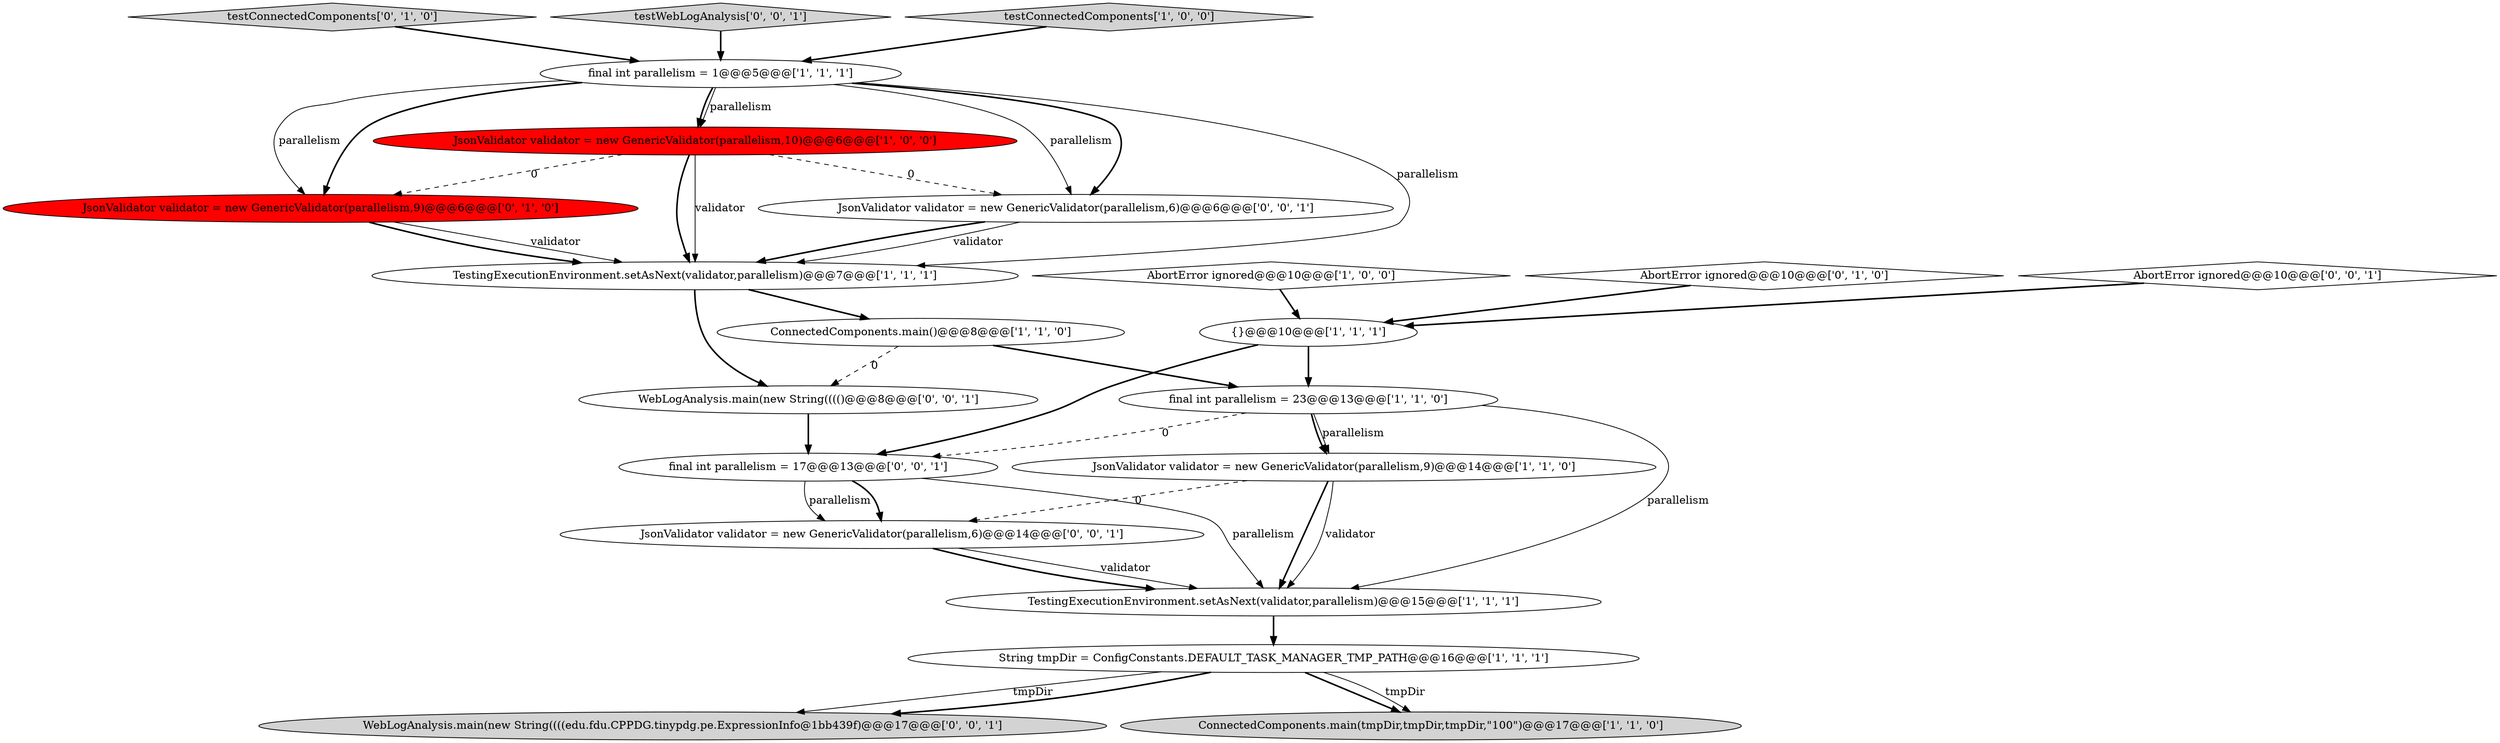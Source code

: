 digraph {
14 [style = filled, label = "JsonValidator validator = new GenericValidator(parallelism,9)@@@6@@@['0', '1', '0']", fillcolor = red, shape = ellipse image = "AAA1AAABBB2BBB"];
3 [style = filled, label = "final int parallelism = 23@@@13@@@['1', '1', '0']", fillcolor = white, shape = ellipse image = "AAA0AAABBB1BBB"];
7 [style = filled, label = "ConnectedComponents.main()@@@8@@@['1', '1', '0']", fillcolor = white, shape = ellipse image = "AAA0AAABBB1BBB"];
19 [style = filled, label = "WebLogAnalysis.main(new String((((edu.fdu.CPPDG.tinypdg.pe.ExpressionInfo@1bb439f)@@@17@@@['0', '0', '1']", fillcolor = lightgray, shape = ellipse image = "AAA0AAABBB3BBB"];
13 [style = filled, label = "testConnectedComponents['0', '1', '0']", fillcolor = lightgray, shape = diamond image = "AAA0AAABBB2BBB"];
20 [style = filled, label = "JsonValidator validator = new GenericValidator(parallelism,6)@@@14@@@['0', '0', '1']", fillcolor = white, shape = ellipse image = "AAA0AAABBB3BBB"];
11 [style = filled, label = "ConnectedComponents.main(tmpDir,tmpDir,tmpDir,\"100\")@@@17@@@['1', '1', '0']", fillcolor = lightgray, shape = ellipse image = "AAA0AAABBB1BBB"];
4 [style = filled, label = "JsonValidator validator = new GenericValidator(parallelism,9)@@@14@@@['1', '1', '0']", fillcolor = white, shape = ellipse image = "AAA0AAABBB1BBB"];
1 [style = filled, label = "String tmpDir = ConfigConstants.DEFAULT_TASK_MANAGER_TMP_PATH@@@16@@@['1', '1', '1']", fillcolor = white, shape = ellipse image = "AAA0AAABBB1BBB"];
8 [style = filled, label = "AbortError ignored@@@10@@@['1', '0', '0']", fillcolor = white, shape = diamond image = "AAA0AAABBB1BBB"];
2 [style = filled, label = "TestingExecutionEnvironment.setAsNext(validator,parallelism)@@@15@@@['1', '1', '1']", fillcolor = white, shape = ellipse image = "AAA0AAABBB1BBB"];
16 [style = filled, label = "WebLogAnalysis.main(new String(((()@@@8@@@['0', '0', '1']", fillcolor = white, shape = ellipse image = "AAA0AAABBB3BBB"];
21 [style = filled, label = "testWebLogAnalysis['0', '0', '1']", fillcolor = lightgray, shape = diamond image = "AAA0AAABBB3BBB"];
17 [style = filled, label = "final int parallelism = 17@@@13@@@['0', '0', '1']", fillcolor = white, shape = ellipse image = "AAA0AAABBB3BBB"];
6 [style = filled, label = "JsonValidator validator = new GenericValidator(parallelism,10)@@@6@@@['1', '0', '0']", fillcolor = red, shape = ellipse image = "AAA1AAABBB1BBB"];
12 [style = filled, label = "AbortError ignored@@@10@@@['0', '1', '0']", fillcolor = white, shape = diamond image = "AAA0AAABBB2BBB"];
18 [style = filled, label = "JsonValidator validator = new GenericValidator(parallelism,6)@@@6@@@['0', '0', '1']", fillcolor = white, shape = ellipse image = "AAA0AAABBB3BBB"];
5 [style = filled, label = "TestingExecutionEnvironment.setAsNext(validator,parallelism)@@@7@@@['1', '1', '1']", fillcolor = white, shape = ellipse image = "AAA0AAABBB1BBB"];
10 [style = filled, label = "testConnectedComponents['1', '0', '0']", fillcolor = lightgray, shape = diamond image = "AAA0AAABBB1BBB"];
0 [style = filled, label = "final int parallelism = 1@@@5@@@['1', '1', '1']", fillcolor = white, shape = ellipse image = "AAA0AAABBB1BBB"];
15 [style = filled, label = "AbortError ignored@@@10@@@['0', '0', '1']", fillcolor = white, shape = diamond image = "AAA0AAABBB3BBB"];
9 [style = filled, label = "{}@@@10@@@['1', '1', '1']", fillcolor = white, shape = ellipse image = "AAA0AAABBB1BBB"];
20->2 [style = solid, label="validator"];
3->17 [style = dashed, label="0"];
0->6 [style = solid, label="parallelism"];
18->5 [style = solid, label="validator"];
17->2 [style = solid, label="parallelism"];
21->0 [style = bold, label=""];
0->6 [style = bold, label=""];
2->1 [style = bold, label=""];
7->16 [style = dashed, label="0"];
0->14 [style = solid, label="parallelism"];
17->20 [style = solid, label="parallelism"];
1->19 [style = solid, label="tmpDir"];
9->17 [style = bold, label=""];
4->2 [style = bold, label=""];
16->17 [style = bold, label=""];
6->14 [style = dashed, label="0"];
0->5 [style = solid, label="parallelism"];
12->9 [style = bold, label=""];
3->4 [style = bold, label=""];
7->3 [style = bold, label=""];
14->5 [style = solid, label="validator"];
1->11 [style = bold, label=""];
6->18 [style = dashed, label="0"];
20->2 [style = bold, label=""];
5->16 [style = bold, label=""];
6->5 [style = bold, label=""];
3->4 [style = solid, label="parallelism"];
0->14 [style = bold, label=""];
0->18 [style = solid, label="parallelism"];
15->9 [style = bold, label=""];
4->20 [style = dashed, label="0"];
3->2 [style = solid, label="parallelism"];
18->5 [style = bold, label=""];
10->0 [style = bold, label=""];
8->9 [style = bold, label=""];
9->3 [style = bold, label=""];
5->7 [style = bold, label=""];
0->18 [style = bold, label=""];
17->20 [style = bold, label=""];
1->11 [style = solid, label="tmpDir"];
6->5 [style = solid, label="validator"];
1->19 [style = bold, label=""];
4->2 [style = solid, label="validator"];
13->0 [style = bold, label=""];
14->5 [style = bold, label=""];
}
